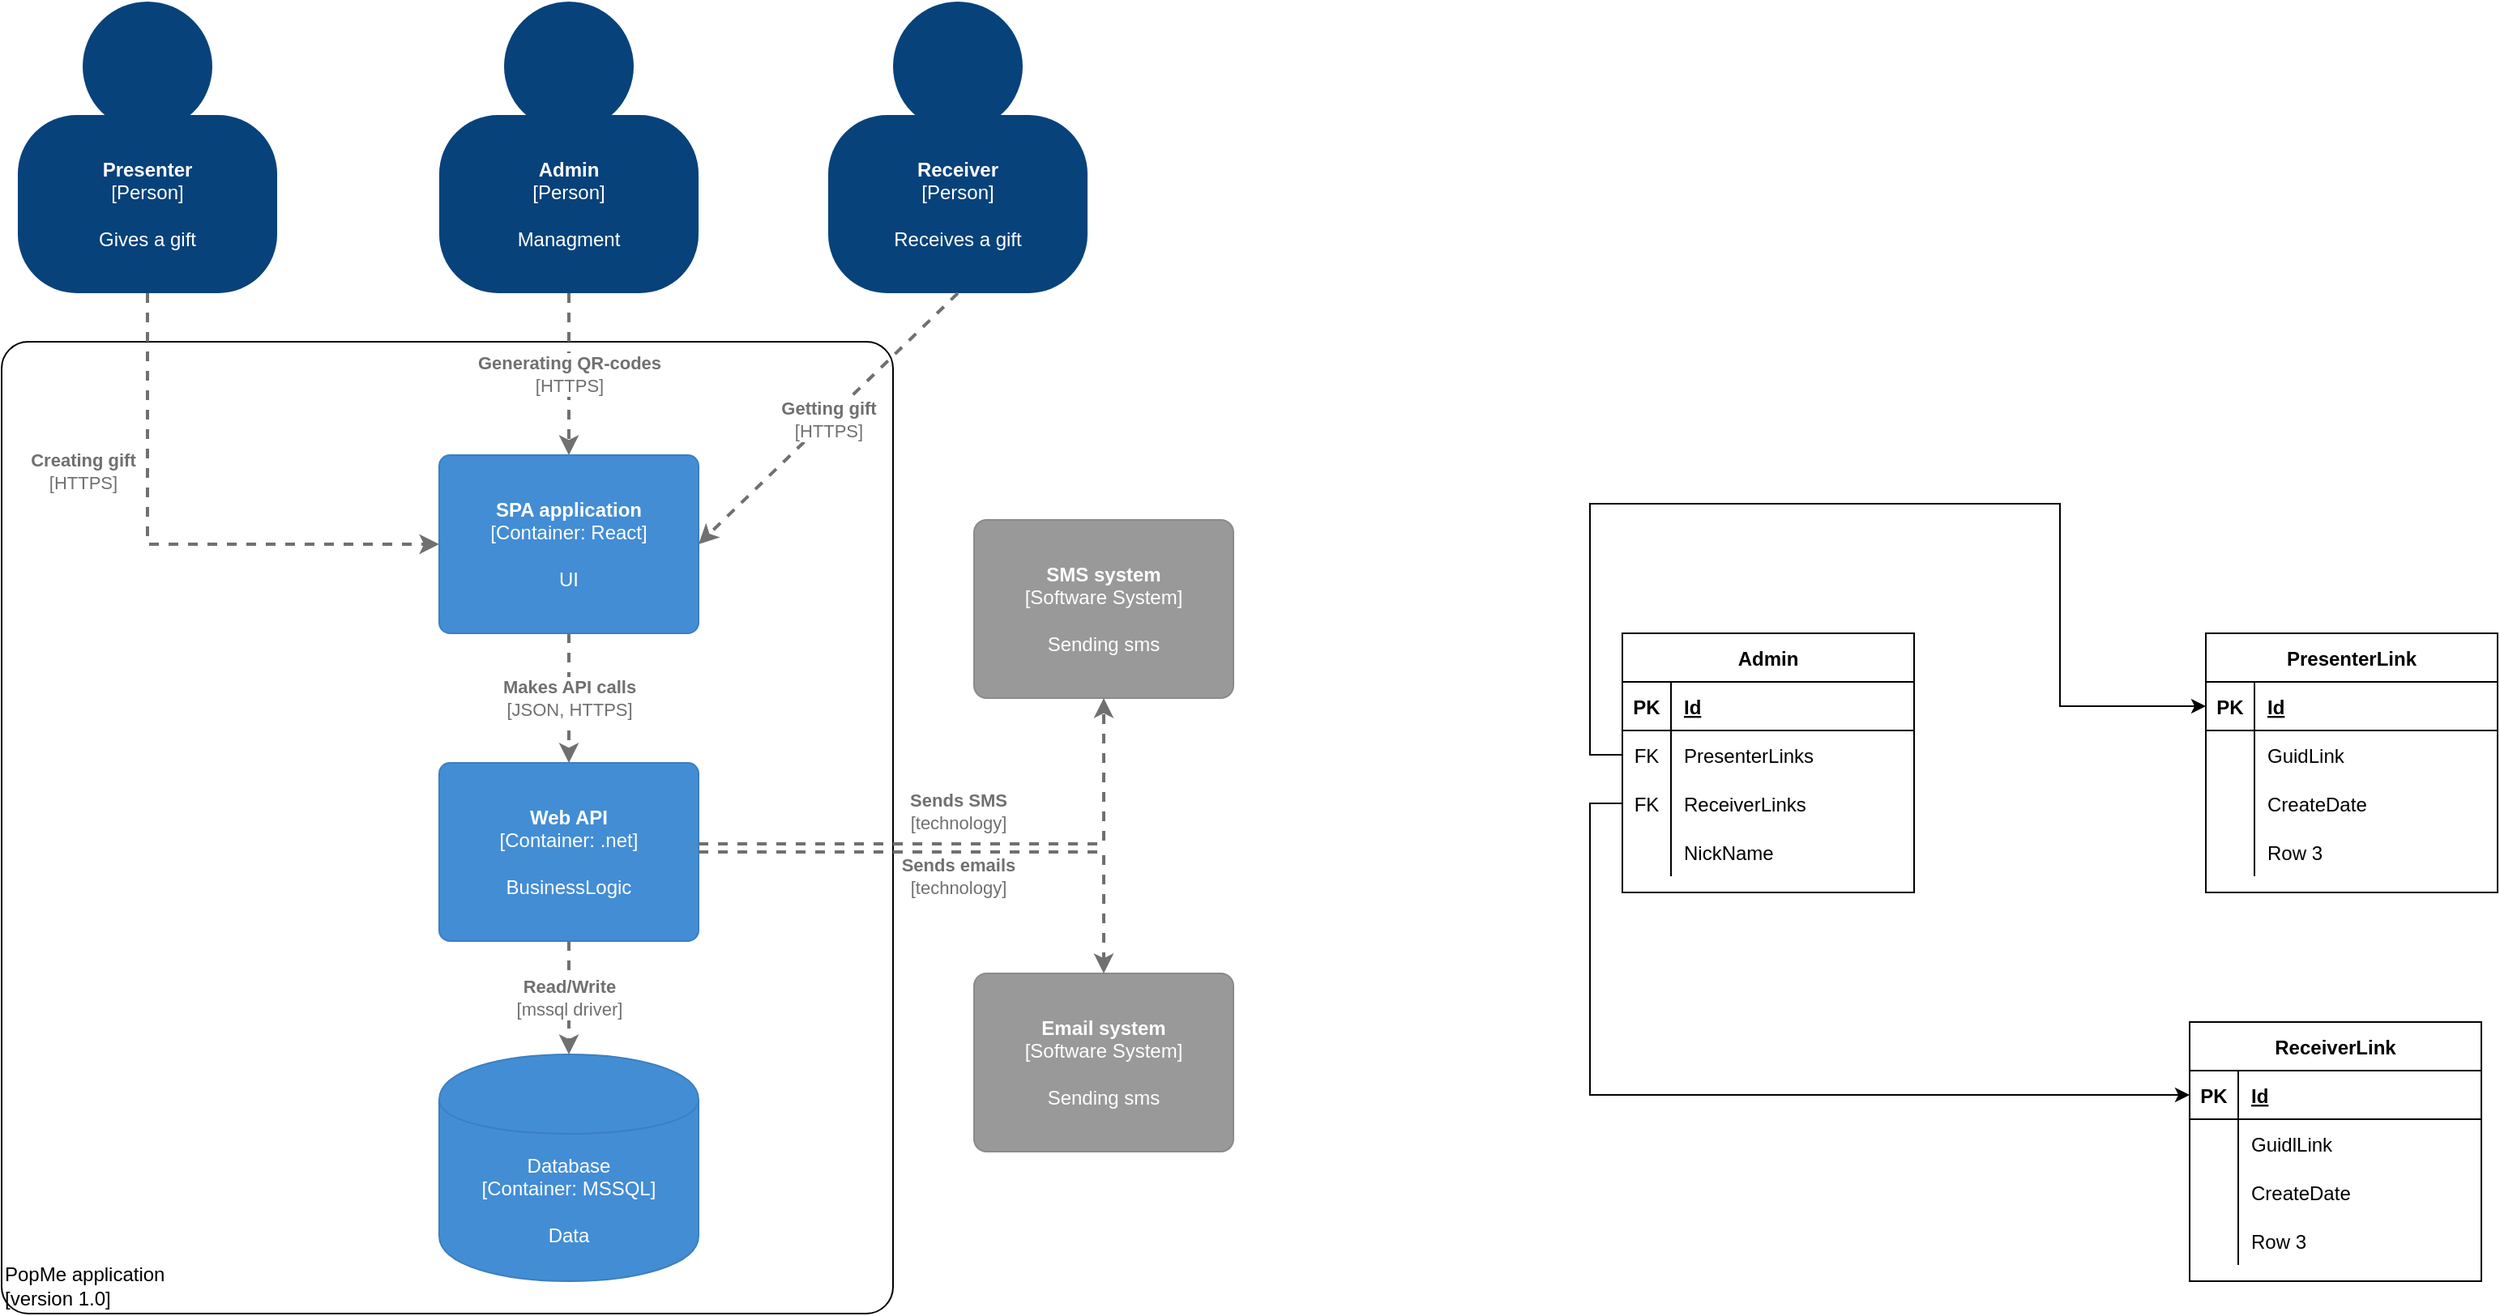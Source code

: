 <mxfile version="15.2.7" type="device"><diagram id="Ii5RJJpFBfFx8yBRViXD" name="Page-1"><mxGraphModel dx="1089" dy="748" grid="1" gridSize="10" guides="1" tooltips="1" connect="1" arrows="1" fold="1" page="1" pageScale="1" pageWidth="827" pageHeight="1169" math="0" shadow="0"><root><mxCell id="0"/><mxCell id="1" parent="0"/><object label="&lt;div style=&quot;text-align: left&quot;&gt;PopMe application&lt;/div&gt;&lt;div style=&quot;text-align: left&quot;&gt;[version 1.0]&lt;/div&gt;" placeholders="1" c4Name="name" c4Type="ExecutionEnvironment" c4Application="applicationAndVersion" id="DklApkDk8zowgBSQgUfz-26"><mxCell style="rounded=1;whiteSpace=wrap;html=1;labelBackgroundColor=none;fillColor=#ffffff;fontColor=#000000;align=left;arcSize=3;strokeColor=#000000;verticalAlign=bottom;" vertex="1" parent="1"><mxGeometry x="50" y="460" width="550" height="600" as="geometry"/><C4ExecutionEnvironment as="c4"/></mxCell></object><mxCell id="DklApkDk8zowgBSQgUfz-1" value="" style="group;rounded=0;labelBackgroundColor=none;fillColor=none;fontColor=#ffffff;align=center;html=1;" vertex="1" connectable="0" parent="1"><mxGeometry x="60" y="250" width="160" height="180" as="geometry"/><C4Person as="c4"/></mxCell><object label="&lt;b&gt;Presenter&lt;/b&gt;&lt;br&gt;&lt;div&gt;[Person]&lt;/div&gt;&lt;div&gt;&lt;br&gt;&lt;/div&gt;&lt;div&gt;Gives a gift&lt;/div&gt;" placeholders="1" c4Name="name" c4Type="body" c4Description="Description" id="DklApkDk8zowgBSQgUfz-2"><mxCell style="rounded=1;whiteSpace=wrap;html=1;labelBackgroundColor=none;fillColor=#08427b;fontColor=#ffffff;align=center;arcSize=33;strokeColor=3c7fc0;" vertex="1" parent="DklApkDk8zowgBSQgUfz-1"><mxGeometry y="70" width="160" height="110" as="geometry"/><C4Person as="c4"/></mxCell></object><mxCell id="DklApkDk8zowgBSQgUfz-3" value="" style="ellipse;whiteSpace=wrap;html=1;aspect=fixed;rounded=0;labelBackgroundColor=none;fillColor=#08427b;fontSize=12;fontColor=#ffffff;align=center;strokeColor=3c7fc0;" vertex="1" parent="DklApkDk8zowgBSQgUfz-1"><mxGeometry x="40" width="80" height="80" as="geometry"/><C4Person as="c4"/></mxCell><mxCell id="DklApkDk8zowgBSQgUfz-4" value="" style="group;rounded=0;labelBackgroundColor=none;fillColor=none;fontColor=#ffffff;align=center;html=1;" vertex="1" connectable="0" parent="1"><mxGeometry x="560" y="250" width="160" height="180" as="geometry"/><C4Person as="c4"/></mxCell><object label="&lt;b&gt;Receiver&lt;/b&gt;&lt;br&gt;&lt;div&gt;[Person]&lt;/div&gt;&lt;div&gt;&lt;br&gt;&lt;/div&gt;&lt;div&gt;Receives a gift&lt;/div&gt;" placeholders="1" c4Name="name" c4Type="body" c4Description="Description" id="DklApkDk8zowgBSQgUfz-5"><mxCell style="rounded=1;whiteSpace=wrap;html=1;labelBackgroundColor=none;fillColor=#08427b;fontColor=#ffffff;align=center;arcSize=33;strokeColor=3c7fc0;" vertex="1" parent="DklApkDk8zowgBSQgUfz-4"><mxGeometry y="70" width="160" height="110" as="geometry"/><C4Person as="c4"/></mxCell></object><mxCell id="DklApkDk8zowgBSQgUfz-6" value="" style="ellipse;whiteSpace=wrap;html=1;aspect=fixed;rounded=0;labelBackgroundColor=none;fillColor=#08427b;fontSize=12;fontColor=#ffffff;align=center;strokeColor=3c7fc0;" vertex="1" parent="DklApkDk8zowgBSQgUfz-4"><mxGeometry x="40" width="80" height="80" as="geometry"/><C4Person as="c4"/></mxCell><object label="&lt;span&gt;&lt;b&gt;SPA application&lt;/b&gt;&lt;/span&gt;&lt;div&gt;[Container:&amp;nbsp;&lt;span&gt;React&lt;/span&gt;&lt;span&gt;]&lt;/span&gt;&lt;/div&gt;&lt;div&gt;&lt;br&gt;&lt;/div&gt;&lt;div&gt;UI&lt;/div&gt;" placeholders="1" c4Name="name" c4Type="Container" c4Technology="technology" c4Description="Description" id="DklApkDk8zowgBSQgUfz-8"><mxCell style="rounded=1;whiteSpace=wrap;html=1;labelBackgroundColor=none;fillColor=#438dd5;fontColor=#ffffff;align=center;arcSize=6;strokeColor=#3c7fc0;" vertex="1" parent="1"><mxGeometry x="320" y="530" width="160" height="110" as="geometry"/><C4Container as="c4"/></mxCell></object><mxCell id="DklApkDk8zowgBSQgUfz-9" value="" style="group;rounded=0;labelBackgroundColor=none;fillColor=none;fontColor=#ffffff;align=center;html=1;" vertex="1" connectable="0" parent="1"><mxGeometry x="320" y="250" width="160" height="180" as="geometry"/><C4Person as="c4"/></mxCell><object label="&lt;b&gt;Admin&lt;/b&gt;&lt;br&gt;&lt;div&gt;[Person]&lt;/div&gt;&lt;div&gt;&lt;br&gt;&lt;/div&gt;&lt;div&gt;Managment&lt;/div&gt;" placeholders="1" c4Name="name" c4Type="body" c4Description="Description" id="DklApkDk8zowgBSQgUfz-10"><mxCell style="rounded=1;whiteSpace=wrap;html=1;labelBackgroundColor=none;fillColor=#08427b;fontColor=#ffffff;align=center;arcSize=33;strokeColor=3c7fc0;" vertex="1" parent="DklApkDk8zowgBSQgUfz-9"><mxGeometry y="70" width="160" height="110" as="geometry"/><C4Person as="c4"/></mxCell></object><mxCell id="DklApkDk8zowgBSQgUfz-11" value="" style="ellipse;whiteSpace=wrap;html=1;aspect=fixed;rounded=0;labelBackgroundColor=none;fillColor=#08427b;fontSize=12;fontColor=#ffffff;align=center;strokeColor=3c7fc0;" vertex="1" parent="DklApkDk8zowgBSQgUfz-9"><mxGeometry x="40" width="80" height="80" as="geometry"/><C4Person as="c4"/></mxCell><object label="&lt;b&gt;Web API&lt;/b&gt;&lt;br&gt;&lt;div&gt;[Container:&amp;nbsp;&lt;span&gt;.net&lt;/span&gt;&lt;span&gt;]&lt;/span&gt;&lt;/div&gt;&lt;div&gt;&lt;br&gt;&lt;/div&gt;&lt;div&gt;BusinessLogic&lt;/div&gt;" placeholders="1" c4Name="name" c4Type="Container" c4Technology="technology" c4Description="Description" id="DklApkDk8zowgBSQgUfz-13"><mxCell style="rounded=1;whiteSpace=wrap;html=1;labelBackgroundColor=none;fillColor=#438dd5;fontColor=#ffffff;align=center;arcSize=6;strokeColor=#3c7fc0;" vertex="1" parent="1"><mxGeometry x="320" y="720" width="160" height="110" as="geometry"/><C4Container as="c4"/></mxCell></object><object label="&lt;span&gt;Database&lt;/span&gt;&lt;div&gt;[Container:&amp;nbsp;MSSQL]&lt;/div&gt;&lt;div&gt;&lt;br&gt;&lt;/div&gt;&lt;div&gt;Data&lt;/div&gt;" placeholders="1" c4Type="Database" c4Technology="technology" c4Description="Description" id="DklApkDk8zowgBSQgUfz-14"><mxCell style="shape=cylinder;whiteSpace=wrap;html=1;boundedLbl=1;rounded=0;labelBackgroundColor=none;fillColor=#438dd5;fontSize=12;fontColor=#ffffff;align=center;strokeColor=#3c7fc0;" vertex="1" parent="1"><mxGeometry x="320" y="900" width="160" height="140" as="geometry"/><C4Database as="c4"/></mxCell></object><object label="&lt;b&gt;SMS system&lt;/b&gt;&lt;div&gt;[Software System]&lt;/div&gt;&lt;div&gt;&lt;br&gt;&lt;/div&gt;&lt;div&gt;Sending sms&lt;/div&gt;" placeholders="1" c4Name="name" c4Type="SoftwareSystemDependency" c4Description="Description" id="DklApkDk8zowgBSQgUfz-15"><mxCell style="rounded=1;whiteSpace=wrap;html=1;labelBackgroundColor=none;fillColor=#999999;fontColor=#ffffff;align=center;arcSize=7;strokeColor=#8a8a8a;" vertex="1" parent="1"><mxGeometry x="650" y="570" width="160" height="110" as="geometry"/><C4SoftwareSystemDependency as="c4"/></mxCell></object><object label="&lt;b&gt;Email system&lt;/b&gt;&lt;div&gt;[Software System]&lt;/div&gt;&lt;div&gt;&lt;br&gt;&lt;/div&gt;&lt;div&gt;Sending sms&lt;/div&gt;" placeholders="1" c4Name="name" c4Type="SoftwareSystemDependency" c4Description="Description" id="DklApkDk8zowgBSQgUfz-16"><mxCell style="rounded=1;whiteSpace=wrap;html=1;labelBackgroundColor=none;fillColor=#999999;fontColor=#ffffff;align=center;arcSize=7;strokeColor=#8a8a8a;" vertex="1" parent="1"><mxGeometry x="650" y="850" width="160" height="110" as="geometry"/><C4SoftwareSystemDependency as="c4"/></mxCell></object><object label="&lt;div style=&quot;text-align: left&quot;&gt;&lt;div style=&quot;text-align: center&quot;&gt;&lt;b&gt;Creating gift&lt;/b&gt;&lt;/div&gt;&lt;div style=&quot;text-align: center&quot;&gt;[HTTPS]&lt;/div&gt;&lt;/div&gt;" c4Type="Relationship" c4Description="Description" c4Technology="technology" id="DklApkDk8zowgBSQgUfz-18"><mxCell style="edgeStyle=none;rounded=0;html=1;entryX=0;entryY=0.5;jettySize=auto;orthogonalLoop=1;strokeColor=#707070;strokeWidth=2;fontColor=#707070;jumpStyle=none;dashed=1;exitX=0.5;exitY=1;exitDx=0;exitDy=0;entryDx=0;entryDy=0;" edge="1" parent="1" source="DklApkDk8zowgBSQgUfz-2" target="DklApkDk8zowgBSQgUfz-8"><mxGeometry x="-0.343" y="-40" width="160" relative="1" as="geometry"><mxPoint x="-20" y="700" as="sourcePoint"/><mxPoint x="140" y="700" as="targetPoint"/><Array as="points"><mxPoint x="140" y="585"/></Array><mxPoint as="offset"/></mxGeometry><C4Relationship as="c4"/></mxCell></object><object label="&lt;div style=&quot;text-align: left&quot;&gt;&lt;div style=&quot;text-align: center&quot;&gt;&lt;b&gt;Generating QR-codes&lt;/b&gt;&lt;/div&gt;&lt;div style=&quot;text-align: center&quot;&gt;[HTTPS]&lt;/div&gt;&lt;/div&gt;" c4Type="Relationship" c4Description="Description" c4Technology="technology" id="DklApkDk8zowgBSQgUfz-19"><mxCell style="edgeStyle=none;rounded=0;html=1;entryX=0.5;entryY=0;jettySize=auto;orthogonalLoop=1;strokeColor=#707070;strokeWidth=2;fontColor=#707070;jumpStyle=none;dashed=1;exitX=0.5;exitY=1;exitDx=0;exitDy=0;entryDx=0;entryDy=0;" edge="1" parent="1" source="DklApkDk8zowgBSQgUfz-10" target="DklApkDk8zowgBSQgUfz-8"><mxGeometry width="160" relative="1" as="geometry"><mxPoint x="100" y="730" as="sourcePoint"/><mxPoint x="260" y="730" as="targetPoint"/></mxGeometry><C4Relationship as="c4"/></mxCell></object><object label="&lt;div style=&quot;text-align: left&quot;&gt;&lt;div style=&quot;text-align: center&quot;&gt;&lt;b&gt;Getting gift&lt;/b&gt;&lt;/div&gt;&lt;div style=&quot;text-align: center&quot;&gt;[HTTPS]&lt;/div&gt;&lt;/div&gt;" c4Type="Relationship" c4Description="Description" c4Technology="technology" id="DklApkDk8zowgBSQgUfz-20"><mxCell style="edgeStyle=none;rounded=0;html=1;entryX=1;entryY=0.5;jettySize=auto;orthogonalLoop=1;strokeColor=#707070;strokeWidth=2;fontColor=#707070;jumpStyle=none;dashed=1;exitX=0.5;exitY=1;exitDx=0;exitDy=0;entryDx=0;entryDy=0;" edge="1" parent="1" source="DklApkDk8zowgBSQgUfz-5" target="DklApkDk8zowgBSQgUfz-8"><mxGeometry width="160" relative="1" as="geometry"><mxPoint x="480" y="700" as="sourcePoint"/><mxPoint x="640" y="700" as="targetPoint"/></mxGeometry><C4Relationship as="c4"/></mxCell></object><object label="&lt;div style=&quot;text-align: left&quot;&gt;&lt;div style=&quot;text-align: center&quot;&gt;&lt;b&gt;Makes API calls&lt;/b&gt;&lt;/div&gt;&lt;div style=&quot;text-align: center&quot;&gt;[JSON, HTTPS]&lt;/div&gt;&lt;/div&gt;" c4Type="Relationship" c4Description="Description" c4Technology="technology" id="DklApkDk8zowgBSQgUfz-21"><mxCell style="edgeStyle=none;rounded=0;html=1;entryX=0.5;entryY=0;jettySize=auto;orthogonalLoop=1;strokeColor=#707070;strokeWidth=2;fontColor=#707070;jumpStyle=none;dashed=1;exitX=0.5;exitY=1;exitDx=0;exitDy=0;entryDx=0;entryDy=0;" edge="1" parent="1" source="DklApkDk8zowgBSQgUfz-8" target="DklApkDk8zowgBSQgUfz-13"><mxGeometry width="160" relative="1" as="geometry"><mxPoint x="380" y="660" as="sourcePoint"/><mxPoint x="540" y="660" as="targetPoint"/></mxGeometry><C4Relationship as="c4"/></mxCell></object><object label="&lt;div style=&quot;text-align: left&quot;&gt;&lt;div style=&quot;text-align: center&quot;&gt;&lt;b&gt;Read/Write&lt;/b&gt;&lt;/div&gt;&lt;div style=&quot;text-align: center&quot;&gt;[mssql driver]&lt;/div&gt;&lt;/div&gt;" c4Type="Relationship" c4Description="Description" c4Technology="technology" id="DklApkDk8zowgBSQgUfz-22"><mxCell style="edgeStyle=none;rounded=0;html=1;entryX=0.5;entryY=0;jettySize=auto;orthogonalLoop=1;strokeColor=#707070;strokeWidth=2;fontColor=#707070;jumpStyle=none;dashed=1;exitX=0.5;exitY=1;exitDx=0;exitDy=0;entryDx=0;entryDy=0;" edge="1" parent="1" source="DklApkDk8zowgBSQgUfz-13" target="DklApkDk8zowgBSQgUfz-14"><mxGeometry width="160" relative="1" as="geometry"><mxPoint x="370" y="860" as="sourcePoint"/><mxPoint x="530" y="860" as="targetPoint"/></mxGeometry><C4Relationship as="c4"/></mxCell></object><object label="&lt;div style=&quot;text-align: left&quot;&gt;&lt;div style=&quot;text-align: center&quot;&gt;&lt;b&gt;Sends SMS&lt;/b&gt;&lt;/div&gt;&lt;div style=&quot;text-align: center&quot;&gt;[technology]&lt;/div&gt;&lt;/div&gt;" c4Type="Relationship" c4Description="Description" c4Technology="technology" id="DklApkDk8zowgBSQgUfz-23"><mxCell style="edgeStyle=none;rounded=0;html=1;entryX=0.5;entryY=1;jettySize=auto;orthogonalLoop=1;strokeColor=#707070;strokeWidth=2;fontColor=#707070;jumpStyle=none;dashed=1;entryDx=0;entryDy=0;" edge="1" parent="1" target="DklApkDk8zowgBSQgUfz-15"><mxGeometry x="-0.059" y="20" width="160" relative="1" as="geometry"><mxPoint x="480" y="770" as="sourcePoint"/><mxPoint x="640" y="770" as="targetPoint"/><Array as="points"><mxPoint x="730" y="770"/></Array><mxPoint as="offset"/></mxGeometry><C4Relationship as="c4"/></mxCell></object><object label="&lt;div style=&quot;text-align: left&quot;&gt;&lt;div style=&quot;text-align: center&quot;&gt;&lt;b&gt;Sends emails&lt;/b&gt;&lt;/div&gt;&lt;div style=&quot;text-align: center&quot;&gt;[technology]&lt;/div&gt;&lt;/div&gt;" c4Type="Relationship" c4Description="Description" c4Technology="technology" id="DklApkDk8zowgBSQgUfz-24"><mxCell style="edgeStyle=none;rounded=0;html=1;entryX=0.5;entryY=0;jettySize=auto;orthogonalLoop=1;strokeColor=#707070;strokeWidth=2;fontColor=#707070;jumpStyle=none;dashed=1;exitX=1;exitY=0.5;exitDx=0;exitDy=0;entryDx=0;entryDy=0;" edge="1" parent="1" source="DklApkDk8zowgBSQgUfz-13" target="DklApkDk8zowgBSQgUfz-16"><mxGeometry x="-0.015" y="-15" width="160" relative="1" as="geometry"><mxPoint x="530" y="790" as="sourcePoint"/><mxPoint x="690" y="790" as="targetPoint"/><Array as="points"><mxPoint x="730" y="775"/></Array><mxPoint as="offset"/></mxGeometry><C4Relationship as="c4"/></mxCell></object><mxCell id="DklApkDk8zowgBSQgUfz-29" value="Admin" style="shape=table;startSize=30;container=1;collapsible=1;childLayout=tableLayout;fixedRows=1;rowLines=0;fontStyle=1;align=center;resizeLast=1;" vertex="1" parent="1"><mxGeometry x="1050" y="640" width="180" height="160" as="geometry"/></mxCell><mxCell id="DklApkDk8zowgBSQgUfz-30" value="" style="shape=partialRectangle;collapsible=0;dropTarget=0;pointerEvents=0;fillColor=none;top=0;left=0;bottom=1;right=0;points=[[0,0.5],[1,0.5]];portConstraint=eastwest;" vertex="1" parent="DklApkDk8zowgBSQgUfz-29"><mxGeometry y="30" width="180" height="30" as="geometry"/></mxCell><mxCell id="DklApkDk8zowgBSQgUfz-31" value="PK" style="shape=partialRectangle;connectable=0;fillColor=none;top=0;left=0;bottom=0;right=0;fontStyle=1;overflow=hidden;" vertex="1" parent="DklApkDk8zowgBSQgUfz-30"><mxGeometry width="30" height="30" as="geometry"/></mxCell><mxCell id="DklApkDk8zowgBSQgUfz-32" value="Id" style="shape=partialRectangle;connectable=0;fillColor=none;top=0;left=0;bottom=0;right=0;align=left;spacingLeft=6;fontStyle=5;overflow=hidden;" vertex="1" parent="DklApkDk8zowgBSQgUfz-30"><mxGeometry x="30" width="150" height="30" as="geometry"/></mxCell><mxCell id="DklApkDk8zowgBSQgUfz-33" value="" style="shape=partialRectangle;collapsible=0;dropTarget=0;pointerEvents=0;fillColor=none;top=0;left=0;bottom=0;right=0;points=[[0,0.5],[1,0.5]];portConstraint=eastwest;" vertex="1" parent="DklApkDk8zowgBSQgUfz-29"><mxGeometry y="60" width="180" height="30" as="geometry"/></mxCell><mxCell id="DklApkDk8zowgBSQgUfz-34" value="FK" style="shape=partialRectangle;connectable=0;fillColor=none;top=0;left=0;bottom=0;right=0;editable=1;overflow=hidden;" vertex="1" parent="DklApkDk8zowgBSQgUfz-33"><mxGeometry width="30" height="30" as="geometry"/></mxCell><mxCell id="DklApkDk8zowgBSQgUfz-35" value="PresenterLinks" style="shape=partialRectangle;connectable=0;fillColor=none;top=0;left=0;bottom=0;right=0;align=left;spacingLeft=6;overflow=hidden;" vertex="1" parent="DklApkDk8zowgBSQgUfz-33"><mxGeometry x="30" width="150" height="30" as="geometry"/></mxCell><mxCell id="DklApkDk8zowgBSQgUfz-36" value="" style="shape=partialRectangle;collapsible=0;dropTarget=0;pointerEvents=0;fillColor=none;top=0;left=0;bottom=0;right=0;points=[[0,0.5],[1,0.5]];portConstraint=eastwest;" vertex="1" parent="DklApkDk8zowgBSQgUfz-29"><mxGeometry y="90" width="180" height="30" as="geometry"/></mxCell><mxCell id="DklApkDk8zowgBSQgUfz-37" value="FK" style="shape=partialRectangle;connectable=0;fillColor=none;top=0;left=0;bottom=0;right=0;editable=1;overflow=hidden;" vertex="1" parent="DklApkDk8zowgBSQgUfz-36"><mxGeometry width="30" height="30" as="geometry"/></mxCell><mxCell id="DklApkDk8zowgBSQgUfz-38" value="ReceiverLinks" style="shape=partialRectangle;connectable=0;fillColor=none;top=0;left=0;bottom=0;right=0;align=left;spacingLeft=6;overflow=hidden;" vertex="1" parent="DklApkDk8zowgBSQgUfz-36"><mxGeometry x="30" width="150" height="30" as="geometry"/></mxCell><mxCell id="DklApkDk8zowgBSQgUfz-39" value="" style="shape=partialRectangle;collapsible=0;dropTarget=0;pointerEvents=0;fillColor=none;top=0;left=0;bottom=0;right=0;points=[[0,0.5],[1,0.5]];portConstraint=eastwest;" vertex="1" parent="DklApkDk8zowgBSQgUfz-29"><mxGeometry y="120" width="180" height="30" as="geometry"/></mxCell><mxCell id="DklApkDk8zowgBSQgUfz-40" value="" style="shape=partialRectangle;connectable=0;fillColor=none;top=0;left=0;bottom=0;right=0;editable=1;overflow=hidden;" vertex="1" parent="DklApkDk8zowgBSQgUfz-39"><mxGeometry width="30" height="30" as="geometry"/></mxCell><mxCell id="DklApkDk8zowgBSQgUfz-41" value="NickName" style="shape=partialRectangle;connectable=0;fillColor=none;top=0;left=0;bottom=0;right=0;align=left;spacingLeft=6;overflow=hidden;" vertex="1" parent="DklApkDk8zowgBSQgUfz-39"><mxGeometry x="30" width="150" height="30" as="geometry"/></mxCell><mxCell id="DklApkDk8zowgBSQgUfz-42" value="PresenterLink" style="shape=table;startSize=30;container=1;collapsible=1;childLayout=tableLayout;fixedRows=1;rowLines=0;fontStyle=1;align=center;resizeLast=1;" vertex="1" parent="1"><mxGeometry x="1410" y="640" width="180" height="160" as="geometry"/></mxCell><mxCell id="DklApkDk8zowgBSQgUfz-43" value="" style="shape=partialRectangle;collapsible=0;dropTarget=0;pointerEvents=0;fillColor=none;top=0;left=0;bottom=1;right=0;points=[[0,0.5],[1,0.5]];portConstraint=eastwest;" vertex="1" parent="DklApkDk8zowgBSQgUfz-42"><mxGeometry y="30" width="180" height="30" as="geometry"/></mxCell><mxCell id="DklApkDk8zowgBSQgUfz-44" value="PK" style="shape=partialRectangle;connectable=0;fillColor=none;top=0;left=0;bottom=0;right=0;fontStyle=1;overflow=hidden;" vertex="1" parent="DklApkDk8zowgBSQgUfz-43"><mxGeometry width="30" height="30" as="geometry"/></mxCell><mxCell id="DklApkDk8zowgBSQgUfz-45" value="Id" style="shape=partialRectangle;connectable=0;fillColor=none;top=0;left=0;bottom=0;right=0;align=left;spacingLeft=6;fontStyle=5;overflow=hidden;" vertex="1" parent="DklApkDk8zowgBSQgUfz-43"><mxGeometry x="30" width="150" height="30" as="geometry"/></mxCell><mxCell id="DklApkDk8zowgBSQgUfz-46" value="" style="shape=partialRectangle;collapsible=0;dropTarget=0;pointerEvents=0;fillColor=none;top=0;left=0;bottom=0;right=0;points=[[0,0.5],[1,0.5]];portConstraint=eastwest;" vertex="1" parent="DklApkDk8zowgBSQgUfz-42"><mxGeometry y="60" width="180" height="30" as="geometry"/></mxCell><mxCell id="DklApkDk8zowgBSQgUfz-47" value="" style="shape=partialRectangle;connectable=0;fillColor=none;top=0;left=0;bottom=0;right=0;editable=1;overflow=hidden;" vertex="1" parent="DklApkDk8zowgBSQgUfz-46"><mxGeometry width="30" height="30" as="geometry"/></mxCell><mxCell id="DklApkDk8zowgBSQgUfz-48" value="GuidLink" style="shape=partialRectangle;connectable=0;fillColor=none;top=0;left=0;bottom=0;right=0;align=left;spacingLeft=6;overflow=hidden;" vertex="1" parent="DklApkDk8zowgBSQgUfz-46"><mxGeometry x="30" width="150" height="30" as="geometry"/></mxCell><mxCell id="DklApkDk8zowgBSQgUfz-49" value="" style="shape=partialRectangle;collapsible=0;dropTarget=0;pointerEvents=0;fillColor=none;top=0;left=0;bottom=0;right=0;points=[[0,0.5],[1,0.5]];portConstraint=eastwest;" vertex="1" parent="DklApkDk8zowgBSQgUfz-42"><mxGeometry y="90" width="180" height="30" as="geometry"/></mxCell><mxCell id="DklApkDk8zowgBSQgUfz-50" value="" style="shape=partialRectangle;connectable=0;fillColor=none;top=0;left=0;bottom=0;right=0;editable=1;overflow=hidden;" vertex="1" parent="DklApkDk8zowgBSQgUfz-49"><mxGeometry width="30" height="30" as="geometry"/></mxCell><mxCell id="DklApkDk8zowgBSQgUfz-51" value="CreateDate" style="shape=partialRectangle;connectable=0;fillColor=none;top=0;left=0;bottom=0;right=0;align=left;spacingLeft=6;overflow=hidden;" vertex="1" parent="DklApkDk8zowgBSQgUfz-49"><mxGeometry x="30" width="150" height="30" as="geometry"/></mxCell><mxCell id="DklApkDk8zowgBSQgUfz-52" value="" style="shape=partialRectangle;collapsible=0;dropTarget=0;pointerEvents=0;fillColor=none;top=0;left=0;bottom=0;right=0;points=[[0,0.5],[1,0.5]];portConstraint=eastwest;" vertex="1" parent="DklApkDk8zowgBSQgUfz-42"><mxGeometry y="120" width="180" height="30" as="geometry"/></mxCell><mxCell id="DklApkDk8zowgBSQgUfz-53" value="" style="shape=partialRectangle;connectable=0;fillColor=none;top=0;left=0;bottom=0;right=0;editable=1;overflow=hidden;" vertex="1" parent="DklApkDk8zowgBSQgUfz-52"><mxGeometry width="30" height="30" as="geometry"/></mxCell><mxCell id="DklApkDk8zowgBSQgUfz-54" value="Row 3" style="shape=partialRectangle;connectable=0;fillColor=none;top=0;left=0;bottom=0;right=0;align=left;spacingLeft=6;overflow=hidden;" vertex="1" parent="DklApkDk8zowgBSQgUfz-52"><mxGeometry x="30" width="150" height="30" as="geometry"/></mxCell><mxCell id="DklApkDk8zowgBSQgUfz-55" value="ReceiverLink" style="shape=table;startSize=30;container=1;collapsible=1;childLayout=tableLayout;fixedRows=1;rowLines=0;fontStyle=1;align=center;resizeLast=1;" vertex="1" parent="1"><mxGeometry x="1400" y="880" width="180" height="160" as="geometry"/></mxCell><mxCell id="DklApkDk8zowgBSQgUfz-56" value="" style="shape=partialRectangle;collapsible=0;dropTarget=0;pointerEvents=0;fillColor=none;top=0;left=0;bottom=1;right=0;points=[[0,0.5],[1,0.5]];portConstraint=eastwest;" vertex="1" parent="DklApkDk8zowgBSQgUfz-55"><mxGeometry y="30" width="180" height="30" as="geometry"/></mxCell><mxCell id="DklApkDk8zowgBSQgUfz-57" value="PK" style="shape=partialRectangle;connectable=0;fillColor=none;top=0;left=0;bottom=0;right=0;fontStyle=1;overflow=hidden;" vertex="1" parent="DklApkDk8zowgBSQgUfz-56"><mxGeometry width="30" height="30" as="geometry"/></mxCell><mxCell id="DklApkDk8zowgBSQgUfz-58" value="Id" style="shape=partialRectangle;connectable=0;fillColor=none;top=0;left=0;bottom=0;right=0;align=left;spacingLeft=6;fontStyle=5;overflow=hidden;" vertex="1" parent="DklApkDk8zowgBSQgUfz-56"><mxGeometry x="30" width="150" height="30" as="geometry"/></mxCell><mxCell id="DklApkDk8zowgBSQgUfz-59" value="" style="shape=partialRectangle;collapsible=0;dropTarget=0;pointerEvents=0;fillColor=none;top=0;left=0;bottom=0;right=0;points=[[0,0.5],[1,0.5]];portConstraint=eastwest;" vertex="1" parent="DklApkDk8zowgBSQgUfz-55"><mxGeometry y="60" width="180" height="30" as="geometry"/></mxCell><mxCell id="DklApkDk8zowgBSQgUfz-60" value="" style="shape=partialRectangle;connectable=0;fillColor=none;top=0;left=0;bottom=0;right=0;editable=1;overflow=hidden;" vertex="1" parent="DklApkDk8zowgBSQgUfz-59"><mxGeometry width="30" height="30" as="geometry"/></mxCell><mxCell id="DklApkDk8zowgBSQgUfz-61" value="GuidlLink" style="shape=partialRectangle;connectable=0;fillColor=none;top=0;left=0;bottom=0;right=0;align=left;spacingLeft=6;overflow=hidden;" vertex="1" parent="DklApkDk8zowgBSQgUfz-59"><mxGeometry x="30" width="150" height="30" as="geometry"/></mxCell><mxCell id="DklApkDk8zowgBSQgUfz-62" value="" style="shape=partialRectangle;collapsible=0;dropTarget=0;pointerEvents=0;fillColor=none;top=0;left=0;bottom=0;right=0;points=[[0,0.5],[1,0.5]];portConstraint=eastwest;" vertex="1" parent="DklApkDk8zowgBSQgUfz-55"><mxGeometry y="90" width="180" height="30" as="geometry"/></mxCell><mxCell id="DklApkDk8zowgBSQgUfz-63" value="" style="shape=partialRectangle;connectable=0;fillColor=none;top=0;left=0;bottom=0;right=0;editable=1;overflow=hidden;" vertex="1" parent="DklApkDk8zowgBSQgUfz-62"><mxGeometry width="30" height="30" as="geometry"/></mxCell><mxCell id="DklApkDk8zowgBSQgUfz-64" value="CreateDate" style="shape=partialRectangle;connectable=0;fillColor=none;top=0;left=0;bottom=0;right=0;align=left;spacingLeft=6;overflow=hidden;" vertex="1" parent="DklApkDk8zowgBSQgUfz-62"><mxGeometry x="30" width="150" height="30" as="geometry"/></mxCell><mxCell id="DklApkDk8zowgBSQgUfz-65" value="" style="shape=partialRectangle;collapsible=0;dropTarget=0;pointerEvents=0;fillColor=none;top=0;left=0;bottom=0;right=0;points=[[0,0.5],[1,0.5]];portConstraint=eastwest;" vertex="1" parent="DklApkDk8zowgBSQgUfz-55"><mxGeometry y="120" width="180" height="30" as="geometry"/></mxCell><mxCell id="DklApkDk8zowgBSQgUfz-66" value="" style="shape=partialRectangle;connectable=0;fillColor=none;top=0;left=0;bottom=0;right=0;editable=1;overflow=hidden;" vertex="1" parent="DklApkDk8zowgBSQgUfz-65"><mxGeometry width="30" height="30" as="geometry"/></mxCell><mxCell id="DklApkDk8zowgBSQgUfz-67" value="Row 3" style="shape=partialRectangle;connectable=0;fillColor=none;top=0;left=0;bottom=0;right=0;align=left;spacingLeft=6;overflow=hidden;" vertex="1" parent="DklApkDk8zowgBSQgUfz-65"><mxGeometry x="30" width="150" height="30" as="geometry"/></mxCell><mxCell id="DklApkDk8zowgBSQgUfz-68" style="edgeStyle=orthogonalEdgeStyle;rounded=0;orthogonalLoop=1;jettySize=auto;html=1;exitX=0;exitY=0.5;exitDx=0;exitDy=0;entryX=0;entryY=0.5;entryDx=0;entryDy=0;" edge="1" parent="1" source="DklApkDk8zowgBSQgUfz-33" target="DklApkDk8zowgBSQgUfz-43"><mxGeometry relative="1" as="geometry"><Array as="points"><mxPoint x="1030" y="715"/><mxPoint x="1030" y="560"/><mxPoint x="1320" y="560"/><mxPoint x="1320" y="685"/></Array></mxGeometry></mxCell><mxCell id="DklApkDk8zowgBSQgUfz-69" style="edgeStyle=orthogonalEdgeStyle;rounded=0;orthogonalLoop=1;jettySize=auto;html=1;exitX=0;exitY=0.5;exitDx=0;exitDy=0;entryX=0;entryY=0.5;entryDx=0;entryDy=0;" edge="1" parent="1" source="DklApkDk8zowgBSQgUfz-36" target="DklApkDk8zowgBSQgUfz-56"><mxGeometry relative="1" as="geometry"/></mxCell></root></mxGraphModel></diagram></mxfile>